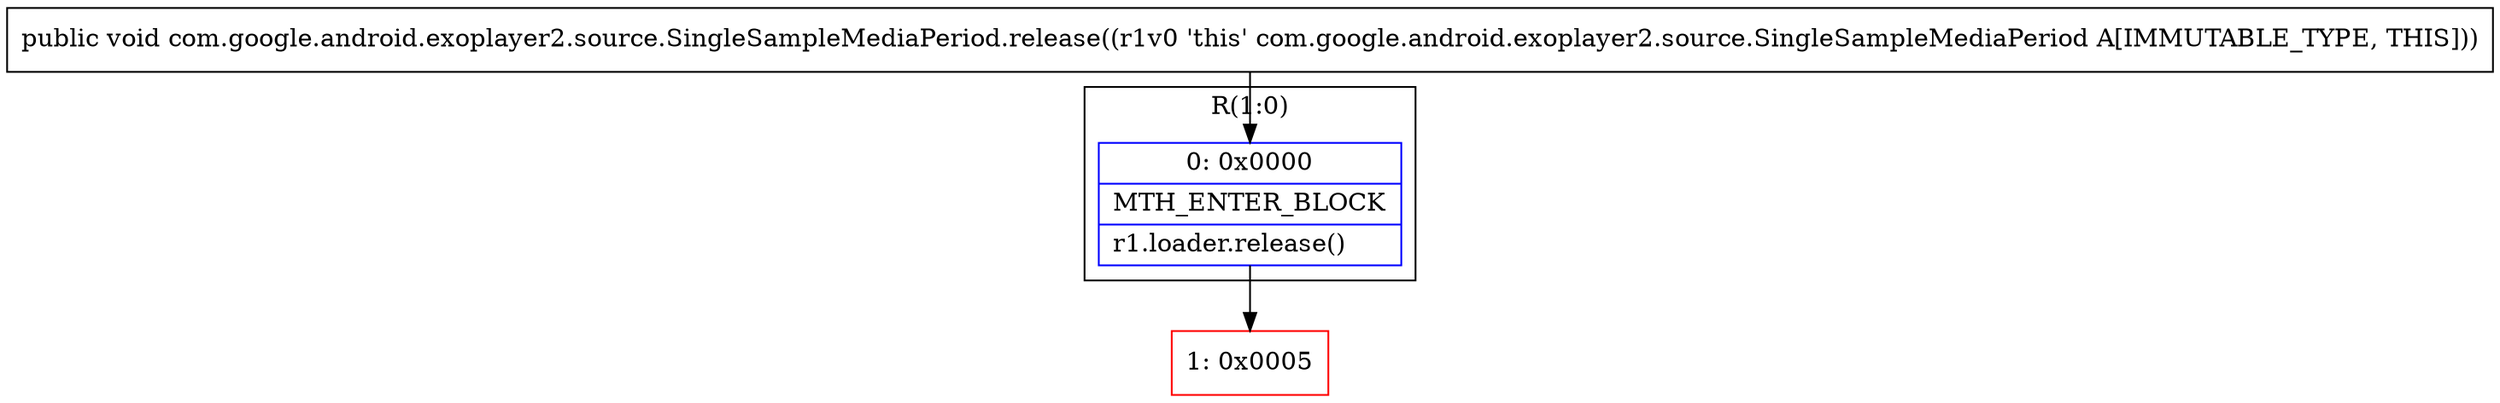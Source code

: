 digraph "CFG forcom.google.android.exoplayer2.source.SingleSampleMediaPeriod.release()V" {
subgraph cluster_Region_1846736481 {
label = "R(1:0)";
node [shape=record,color=blue];
Node_0 [shape=record,label="{0\:\ 0x0000|MTH_ENTER_BLOCK\l|r1.loader.release()\l}"];
}
Node_1 [shape=record,color=red,label="{1\:\ 0x0005}"];
MethodNode[shape=record,label="{public void com.google.android.exoplayer2.source.SingleSampleMediaPeriod.release((r1v0 'this' com.google.android.exoplayer2.source.SingleSampleMediaPeriod A[IMMUTABLE_TYPE, THIS])) }"];
MethodNode -> Node_0;
Node_0 -> Node_1;
}

